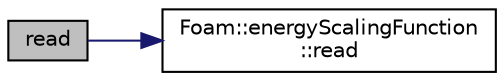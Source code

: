 digraph "read"
{
  bgcolor="transparent";
  edge [fontname="Helvetica",fontsize="10",labelfontname="Helvetica",labelfontsize="10"];
  node [fontname="Helvetica",fontsize="10",shape=record];
  rankdir="LR";
  Node1 [label="read",height=0.2,width=0.4,color="black", fillcolor="grey75", style="filled", fontcolor="black"];
  Node1 -> Node2 [color="midnightblue",fontsize="10",style="solid",fontname="Helvetica"];
  Node2 [label="Foam::energyScalingFunction\l::read",height=0.2,width=0.4,color="black",URL="$a00647.html#a51b1c7123946ad17cdbeb9b9fb6b767b",tooltip="Read energyScalingFunction dictionary. "];
}
